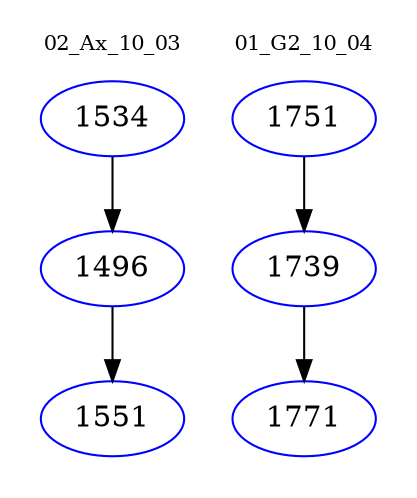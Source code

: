 digraph{
subgraph cluster_0 {
color = white
label = "02_Ax_10_03";
fontsize=10;
T0_1534 [label="1534", color="blue"]
T0_1534 -> T0_1496 [color="black"]
T0_1496 [label="1496", color="blue"]
T0_1496 -> T0_1551 [color="black"]
T0_1551 [label="1551", color="blue"]
}
subgraph cluster_1 {
color = white
label = "01_G2_10_04";
fontsize=10;
T1_1751 [label="1751", color="blue"]
T1_1751 -> T1_1739 [color="black"]
T1_1739 [label="1739", color="blue"]
T1_1739 -> T1_1771 [color="black"]
T1_1771 [label="1771", color="blue"]
}
}
